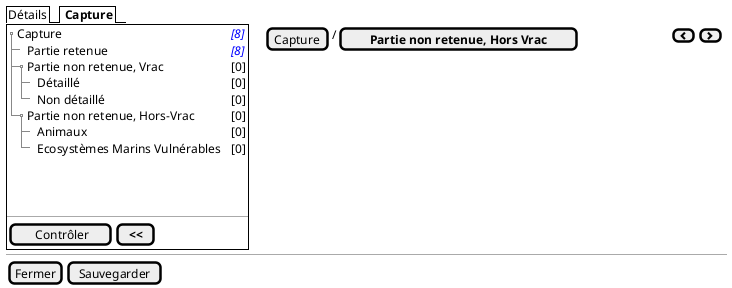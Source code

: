 @startsalt
{
  {/ Détails | <b> Capture }
  {+
   {T
       + Capture    | <i><color:blue>[8]
       ++ Partie retenue       | <i><color:blue>[8]
       ++ Partie non retenue, Vrac | <color:black>[0]
       +++ Détaillé | <color:black>[0]
       +++ Non détaillé | <color:black>[0]
       ++ Partie non retenue, Hors-Vrac | <color:black>[0]
       +++ Animaux | <color:black>[0]
       +++ Ecosystèmes Marins Vulnérables | <color:black>[0]
   }
    .
    .
    .
   --
   {
      [<&checkmark> Contrôler] | [ <b><< ]
   }
  } | . | {
    { [Capture] | / | [<b>Partie non retenue, Hors Vrac] | . | . | . | . | . | . | . | . | . | . | . | . | . | . | . | . | . | { [<&chevron-left>] | [<&chevron-right>] } }
    }
  -- | -- | --
  { [Fermer] | [Sauvegarder] }
}
@endsalt

